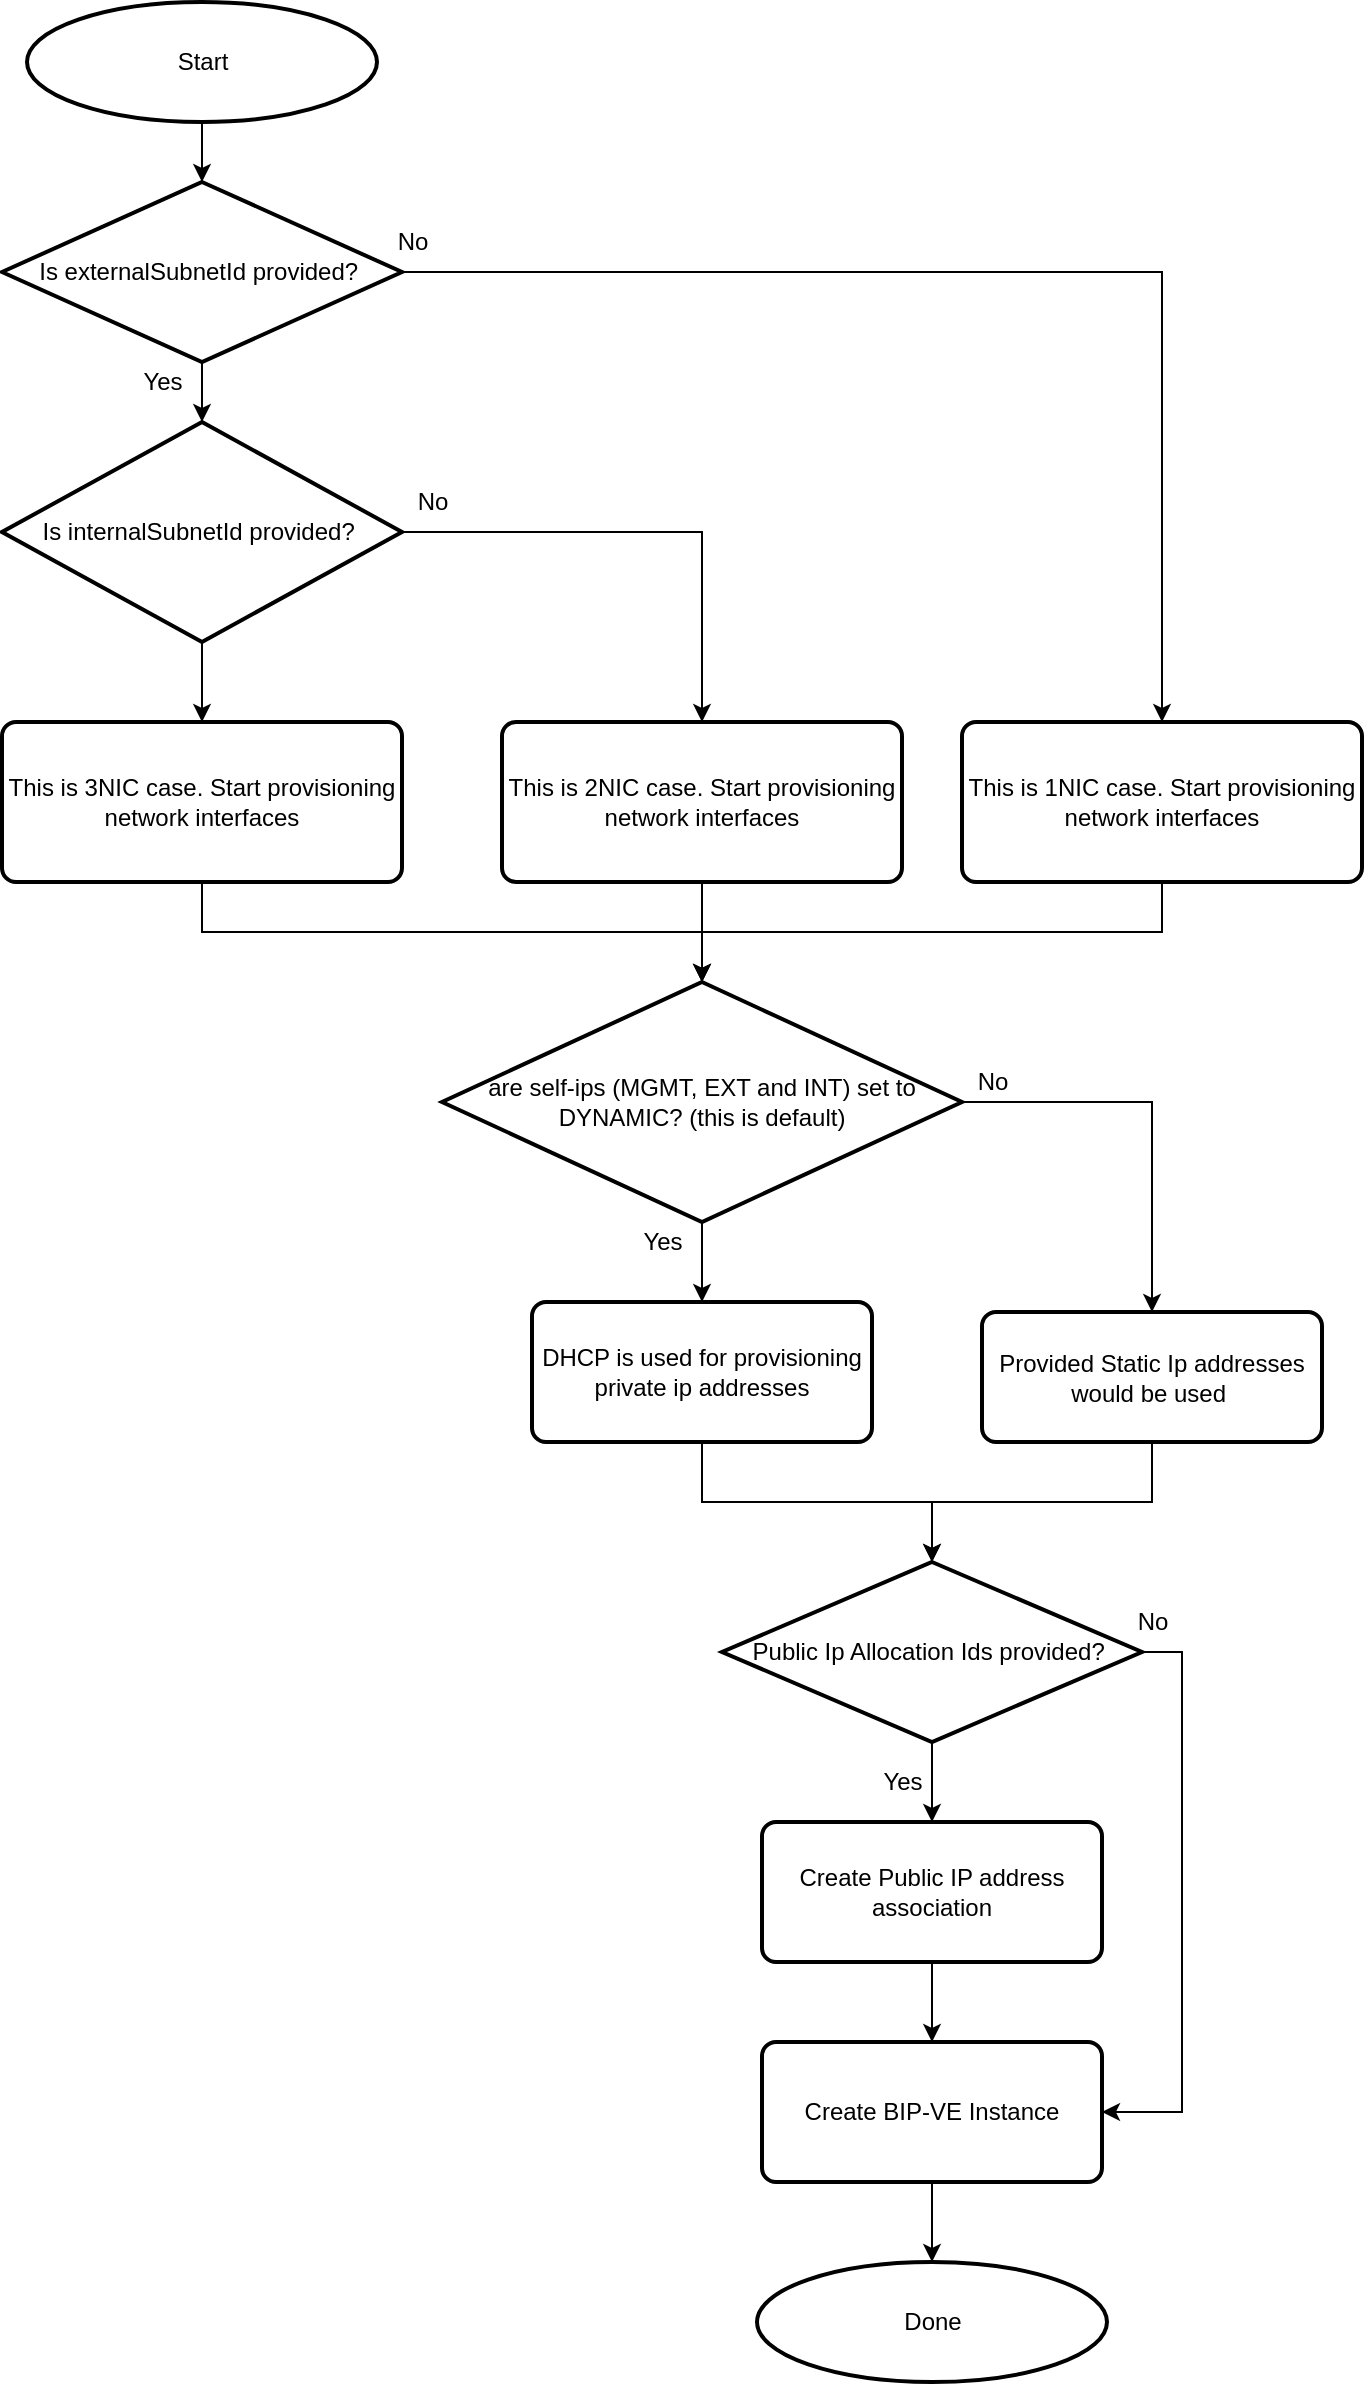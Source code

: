 <mxfile version="13.10.4" type="device"><diagram id="C5RBs43oDa-KdzZeNtuy" name="Page-1"><mxGraphModel dx="1385" dy="802" grid="1" gridSize="10" guides="1" tooltips="1" connect="1" arrows="1" fold="1" page="1" pageScale="1" pageWidth="827" pageHeight="1169" math="0" shadow="0"><root><mxCell id="WIyWlLk6GJQsqaUBKTNV-0"/><mxCell id="WIyWlLk6GJQsqaUBKTNV-1" parent="WIyWlLk6GJQsqaUBKTNV-0"/><mxCell id="kqA7Pnsa5_seQR1eTOHW-2" style="edgeStyle=orthogonalEdgeStyle;rounded=0;orthogonalLoop=1;jettySize=auto;html=1;exitX=0.5;exitY=1;exitDx=0;exitDy=0;exitPerimeter=0;entryX=0.5;entryY=0;entryDx=0;entryDy=0;entryPerimeter=0;" edge="1" parent="WIyWlLk6GJQsqaUBKTNV-1" source="kqA7Pnsa5_seQR1eTOHW-0" target="kqA7Pnsa5_seQR1eTOHW-1"><mxGeometry relative="1" as="geometry"/></mxCell><mxCell id="kqA7Pnsa5_seQR1eTOHW-0" value="Start" style="strokeWidth=2;html=1;shape=mxgraph.flowchart.start_1;whiteSpace=wrap;" vertex="1" parent="WIyWlLk6GJQsqaUBKTNV-1"><mxGeometry x="312.5" y="30" width="175" height="60" as="geometry"/></mxCell><mxCell id="kqA7Pnsa5_seQR1eTOHW-5" style="edgeStyle=orthogonalEdgeStyle;rounded=0;orthogonalLoop=1;jettySize=auto;html=1;exitX=0.5;exitY=1;exitDx=0;exitDy=0;exitPerimeter=0;entryX=0.5;entryY=0;entryDx=0;entryDy=0;entryPerimeter=0;" edge="1" parent="WIyWlLk6GJQsqaUBKTNV-1" source="kqA7Pnsa5_seQR1eTOHW-1" target="kqA7Pnsa5_seQR1eTOHW-4"><mxGeometry relative="1" as="geometry"/></mxCell><mxCell id="kqA7Pnsa5_seQR1eTOHW-11" style="edgeStyle=orthogonalEdgeStyle;rounded=0;orthogonalLoop=1;jettySize=auto;html=1;exitX=1;exitY=0.5;exitDx=0;exitDy=0;exitPerimeter=0;" edge="1" parent="WIyWlLk6GJQsqaUBKTNV-1" source="kqA7Pnsa5_seQR1eTOHW-1" target="kqA7Pnsa5_seQR1eTOHW-10"><mxGeometry relative="1" as="geometry"/></mxCell><mxCell id="kqA7Pnsa5_seQR1eTOHW-1" value="Is externalSubnetId provided?&amp;nbsp;" style="strokeWidth=2;html=1;shape=mxgraph.flowchart.decision;whiteSpace=wrap;" vertex="1" parent="WIyWlLk6GJQsqaUBKTNV-1"><mxGeometry x="300" y="120" width="200" height="90" as="geometry"/></mxCell><mxCell id="kqA7Pnsa5_seQR1eTOHW-9" style="edgeStyle=orthogonalEdgeStyle;rounded=0;orthogonalLoop=1;jettySize=auto;html=1;exitX=0.5;exitY=1;exitDx=0;exitDy=0;exitPerimeter=0;entryX=0.5;entryY=0;entryDx=0;entryDy=0;" edge="1" parent="WIyWlLk6GJQsqaUBKTNV-1" source="kqA7Pnsa5_seQR1eTOHW-4" target="kqA7Pnsa5_seQR1eTOHW-8"><mxGeometry relative="1" as="geometry"/></mxCell><mxCell id="kqA7Pnsa5_seQR1eTOHW-13" style="edgeStyle=orthogonalEdgeStyle;rounded=0;orthogonalLoop=1;jettySize=auto;html=1;exitX=1;exitY=0.5;exitDx=0;exitDy=0;exitPerimeter=0;entryX=0.5;entryY=0;entryDx=0;entryDy=0;" edge="1" parent="WIyWlLk6GJQsqaUBKTNV-1" source="kqA7Pnsa5_seQR1eTOHW-4" target="kqA7Pnsa5_seQR1eTOHW-12"><mxGeometry relative="1" as="geometry"/></mxCell><mxCell id="kqA7Pnsa5_seQR1eTOHW-4" value="Is internalSubnetId provided?&amp;nbsp;" style="strokeWidth=2;html=1;shape=mxgraph.flowchart.decision;whiteSpace=wrap;" vertex="1" parent="WIyWlLk6GJQsqaUBKTNV-1"><mxGeometry x="300" y="240" width="200" height="110" as="geometry"/></mxCell><mxCell id="kqA7Pnsa5_seQR1eTOHW-6" value="Yes" style="text;html=1;align=center;verticalAlign=middle;resizable=0;points=[];autosize=1;" vertex="1" parent="WIyWlLk6GJQsqaUBKTNV-1"><mxGeometry x="360" y="210" width="40" height="20" as="geometry"/></mxCell><mxCell id="kqA7Pnsa5_seQR1eTOHW-7" value="No" style="text;html=1;align=center;verticalAlign=middle;resizable=0;points=[];autosize=1;" vertex="1" parent="WIyWlLk6GJQsqaUBKTNV-1"><mxGeometry x="490" y="140" width="30" height="20" as="geometry"/></mxCell><mxCell id="kqA7Pnsa5_seQR1eTOHW-17" style="edgeStyle=orthogonalEdgeStyle;rounded=0;orthogonalLoop=1;jettySize=auto;html=1;exitX=0.5;exitY=1;exitDx=0;exitDy=0;" edge="1" parent="WIyWlLk6GJQsqaUBKTNV-1" source="kqA7Pnsa5_seQR1eTOHW-8" target="kqA7Pnsa5_seQR1eTOHW-16"><mxGeometry relative="1" as="geometry"/></mxCell><mxCell id="kqA7Pnsa5_seQR1eTOHW-8" value="This is 3NIC case. Start provisioning network interfaces" style="rounded=1;whiteSpace=wrap;html=1;absoluteArcSize=1;arcSize=14;strokeWidth=2;" vertex="1" parent="WIyWlLk6GJQsqaUBKTNV-1"><mxGeometry x="300" y="390" width="200" height="80" as="geometry"/></mxCell><mxCell id="kqA7Pnsa5_seQR1eTOHW-20" style="edgeStyle=orthogonalEdgeStyle;rounded=0;orthogonalLoop=1;jettySize=auto;html=1;exitX=0.5;exitY=1;exitDx=0;exitDy=0;" edge="1" parent="WIyWlLk6GJQsqaUBKTNV-1" source="kqA7Pnsa5_seQR1eTOHW-10" target="kqA7Pnsa5_seQR1eTOHW-16"><mxGeometry relative="1" as="geometry"/></mxCell><mxCell id="kqA7Pnsa5_seQR1eTOHW-10" value="This is 1NIC case. Start provisioning network interfaces" style="rounded=1;whiteSpace=wrap;html=1;absoluteArcSize=1;arcSize=14;strokeWidth=2;" vertex="1" parent="WIyWlLk6GJQsqaUBKTNV-1"><mxGeometry x="780" y="390" width="200" height="80" as="geometry"/></mxCell><mxCell id="kqA7Pnsa5_seQR1eTOHW-19" style="edgeStyle=orthogonalEdgeStyle;rounded=0;orthogonalLoop=1;jettySize=auto;html=1;exitX=0.5;exitY=1;exitDx=0;exitDy=0;" edge="1" parent="WIyWlLk6GJQsqaUBKTNV-1" source="kqA7Pnsa5_seQR1eTOHW-12" target="kqA7Pnsa5_seQR1eTOHW-16"><mxGeometry relative="1" as="geometry"/></mxCell><mxCell id="kqA7Pnsa5_seQR1eTOHW-12" value="This is 2NIC case. Start provisioning network interfaces" style="rounded=1;whiteSpace=wrap;html=1;absoluteArcSize=1;arcSize=14;strokeWidth=2;" vertex="1" parent="WIyWlLk6GJQsqaUBKTNV-1"><mxGeometry x="550" y="390" width="200" height="80" as="geometry"/></mxCell><mxCell id="kqA7Pnsa5_seQR1eTOHW-14" value="No" style="text;html=1;align=center;verticalAlign=middle;resizable=0;points=[];autosize=1;" vertex="1" parent="WIyWlLk6GJQsqaUBKTNV-1"><mxGeometry x="500" y="270" width="30" height="20" as="geometry"/></mxCell><mxCell id="kqA7Pnsa5_seQR1eTOHW-22" style="edgeStyle=orthogonalEdgeStyle;rounded=0;orthogonalLoop=1;jettySize=auto;html=1;exitX=0.5;exitY=1;exitDx=0;exitDy=0;exitPerimeter=0;" edge="1" parent="WIyWlLk6GJQsqaUBKTNV-1" source="kqA7Pnsa5_seQR1eTOHW-16" target="kqA7Pnsa5_seQR1eTOHW-21"><mxGeometry relative="1" as="geometry"/></mxCell><mxCell id="kqA7Pnsa5_seQR1eTOHW-25" style="edgeStyle=orthogonalEdgeStyle;rounded=0;orthogonalLoop=1;jettySize=auto;html=1;exitX=1;exitY=0.5;exitDx=0;exitDy=0;exitPerimeter=0;" edge="1" parent="WIyWlLk6GJQsqaUBKTNV-1" source="kqA7Pnsa5_seQR1eTOHW-16" target="kqA7Pnsa5_seQR1eTOHW-24"><mxGeometry relative="1" as="geometry"/></mxCell><mxCell id="kqA7Pnsa5_seQR1eTOHW-16" value="are self-ips (MGMT, EXT and INT) set to DYNAMIC? (this is default)" style="strokeWidth=2;html=1;shape=mxgraph.flowchart.decision;whiteSpace=wrap;" vertex="1" parent="WIyWlLk6GJQsqaUBKTNV-1"><mxGeometry x="520" y="520" width="260" height="120" as="geometry"/></mxCell><mxCell id="kqA7Pnsa5_seQR1eTOHW-28" style="edgeStyle=orthogonalEdgeStyle;rounded=0;orthogonalLoop=1;jettySize=auto;html=1;exitX=0.5;exitY=1;exitDx=0;exitDy=0;entryX=0.5;entryY=0;entryDx=0;entryDy=0;entryPerimeter=0;" edge="1" parent="WIyWlLk6GJQsqaUBKTNV-1" source="kqA7Pnsa5_seQR1eTOHW-21" target="kqA7Pnsa5_seQR1eTOHW-27"><mxGeometry relative="1" as="geometry"/></mxCell><mxCell id="kqA7Pnsa5_seQR1eTOHW-21" value="DHCP is used for provisioning private ip addresses" style="rounded=1;whiteSpace=wrap;html=1;absoluteArcSize=1;arcSize=14;strokeWidth=2;" vertex="1" parent="WIyWlLk6GJQsqaUBKTNV-1"><mxGeometry x="565" y="680" width="170" height="70" as="geometry"/></mxCell><mxCell id="kqA7Pnsa5_seQR1eTOHW-23" value="Yes" style="text;html=1;align=center;verticalAlign=middle;resizable=0;points=[];autosize=1;" vertex="1" parent="WIyWlLk6GJQsqaUBKTNV-1"><mxGeometry x="610" y="640" width="40" height="20" as="geometry"/></mxCell><mxCell id="kqA7Pnsa5_seQR1eTOHW-29" style="edgeStyle=orthogonalEdgeStyle;rounded=0;orthogonalLoop=1;jettySize=auto;html=1;exitX=0.5;exitY=1;exitDx=0;exitDy=0;entryX=0.5;entryY=0;entryDx=0;entryDy=0;entryPerimeter=0;" edge="1" parent="WIyWlLk6GJQsqaUBKTNV-1" source="kqA7Pnsa5_seQR1eTOHW-24" target="kqA7Pnsa5_seQR1eTOHW-27"><mxGeometry relative="1" as="geometry"/></mxCell><mxCell id="kqA7Pnsa5_seQR1eTOHW-24" value="Provided Static Ip addresses would be used&amp;nbsp;" style="rounded=1;whiteSpace=wrap;html=1;absoluteArcSize=1;arcSize=14;strokeWidth=2;" vertex="1" parent="WIyWlLk6GJQsqaUBKTNV-1"><mxGeometry x="790" y="685" width="170" height="65" as="geometry"/></mxCell><mxCell id="kqA7Pnsa5_seQR1eTOHW-26" value="No" style="text;html=1;align=center;verticalAlign=middle;resizable=0;points=[];autosize=1;" vertex="1" parent="WIyWlLk6GJQsqaUBKTNV-1"><mxGeometry x="780" y="560" width="30" height="20" as="geometry"/></mxCell><mxCell id="kqA7Pnsa5_seQR1eTOHW-31" style="edgeStyle=orthogonalEdgeStyle;rounded=0;orthogonalLoop=1;jettySize=auto;html=1;exitX=0.5;exitY=1;exitDx=0;exitDy=0;exitPerimeter=0;" edge="1" parent="WIyWlLk6GJQsqaUBKTNV-1" source="kqA7Pnsa5_seQR1eTOHW-27" target="kqA7Pnsa5_seQR1eTOHW-30"><mxGeometry relative="1" as="geometry"/></mxCell><mxCell id="kqA7Pnsa5_seQR1eTOHW-34" style="edgeStyle=orthogonalEdgeStyle;rounded=0;orthogonalLoop=1;jettySize=auto;html=1;exitX=1;exitY=0.5;exitDx=0;exitDy=0;exitPerimeter=0;entryX=1;entryY=0.5;entryDx=0;entryDy=0;" edge="1" parent="WIyWlLk6GJQsqaUBKTNV-1" source="kqA7Pnsa5_seQR1eTOHW-27" target="kqA7Pnsa5_seQR1eTOHW-32"><mxGeometry relative="1" as="geometry"/></mxCell><mxCell id="kqA7Pnsa5_seQR1eTOHW-27" value="Public Ip Allocation Ids provided?&amp;nbsp;" style="strokeWidth=2;html=1;shape=mxgraph.flowchart.decision;whiteSpace=wrap;" vertex="1" parent="WIyWlLk6GJQsqaUBKTNV-1"><mxGeometry x="660" y="810" width="210" height="90" as="geometry"/></mxCell><mxCell id="kqA7Pnsa5_seQR1eTOHW-33" style="edgeStyle=orthogonalEdgeStyle;rounded=0;orthogonalLoop=1;jettySize=auto;html=1;exitX=0.5;exitY=1;exitDx=0;exitDy=0;" edge="1" parent="WIyWlLk6GJQsqaUBKTNV-1" source="kqA7Pnsa5_seQR1eTOHW-30" target="kqA7Pnsa5_seQR1eTOHW-32"><mxGeometry relative="1" as="geometry"/></mxCell><mxCell id="kqA7Pnsa5_seQR1eTOHW-30" value="Create Public IP address association" style="rounded=1;whiteSpace=wrap;html=1;absoluteArcSize=1;arcSize=14;strokeWidth=2;" vertex="1" parent="WIyWlLk6GJQsqaUBKTNV-1"><mxGeometry x="680" y="940" width="170" height="70" as="geometry"/></mxCell><mxCell id="kqA7Pnsa5_seQR1eTOHW-38" style="edgeStyle=orthogonalEdgeStyle;rounded=0;orthogonalLoop=1;jettySize=auto;html=1;exitX=0.5;exitY=1;exitDx=0;exitDy=0;" edge="1" parent="WIyWlLk6GJQsqaUBKTNV-1" source="kqA7Pnsa5_seQR1eTOHW-32" target="kqA7Pnsa5_seQR1eTOHW-37"><mxGeometry relative="1" as="geometry"/></mxCell><mxCell id="kqA7Pnsa5_seQR1eTOHW-32" value="Create BIP-VE Instance" style="rounded=1;whiteSpace=wrap;html=1;absoluteArcSize=1;arcSize=14;strokeWidth=2;" vertex="1" parent="WIyWlLk6GJQsqaUBKTNV-1"><mxGeometry x="680" y="1050" width="170" height="70" as="geometry"/></mxCell><mxCell id="kqA7Pnsa5_seQR1eTOHW-35" value="Yes" style="text;html=1;align=center;verticalAlign=middle;resizable=0;points=[];autosize=1;" vertex="1" parent="WIyWlLk6GJQsqaUBKTNV-1"><mxGeometry x="730" y="910" width="40" height="20" as="geometry"/></mxCell><mxCell id="kqA7Pnsa5_seQR1eTOHW-36" value="No" style="text;html=1;align=center;verticalAlign=middle;resizable=0;points=[];autosize=1;" vertex="1" parent="WIyWlLk6GJQsqaUBKTNV-1"><mxGeometry x="860" y="830" width="30" height="20" as="geometry"/></mxCell><mxCell id="kqA7Pnsa5_seQR1eTOHW-37" value="Done" style="strokeWidth=2;html=1;shape=mxgraph.flowchart.start_1;whiteSpace=wrap;" vertex="1" parent="WIyWlLk6GJQsqaUBKTNV-1"><mxGeometry x="677.5" y="1160" width="175" height="60" as="geometry"/></mxCell></root></mxGraphModel></diagram></mxfile>